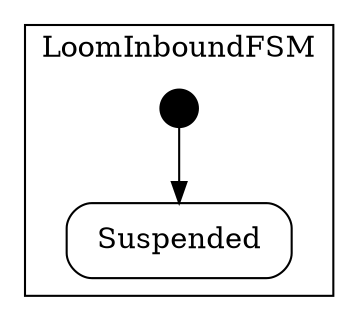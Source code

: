digraph LoomInbound {

    node
        [shape=Mrecord width=1.5];

    subgraph cluster_LoomInboundFSM {

        label="LoomInboundFSM";

        //
        // States (Nodes)
        //

        "LoomInboundFSM::Suspended"
            [label="{Suspended}"];

        "%start"
            [label="" shape=circle style=filled fillcolor=black width=0.25];

        //
        // Transitions (Edges)
        //

        "%start" -> "LoomInboundFSM::Suspended"
    }

}
